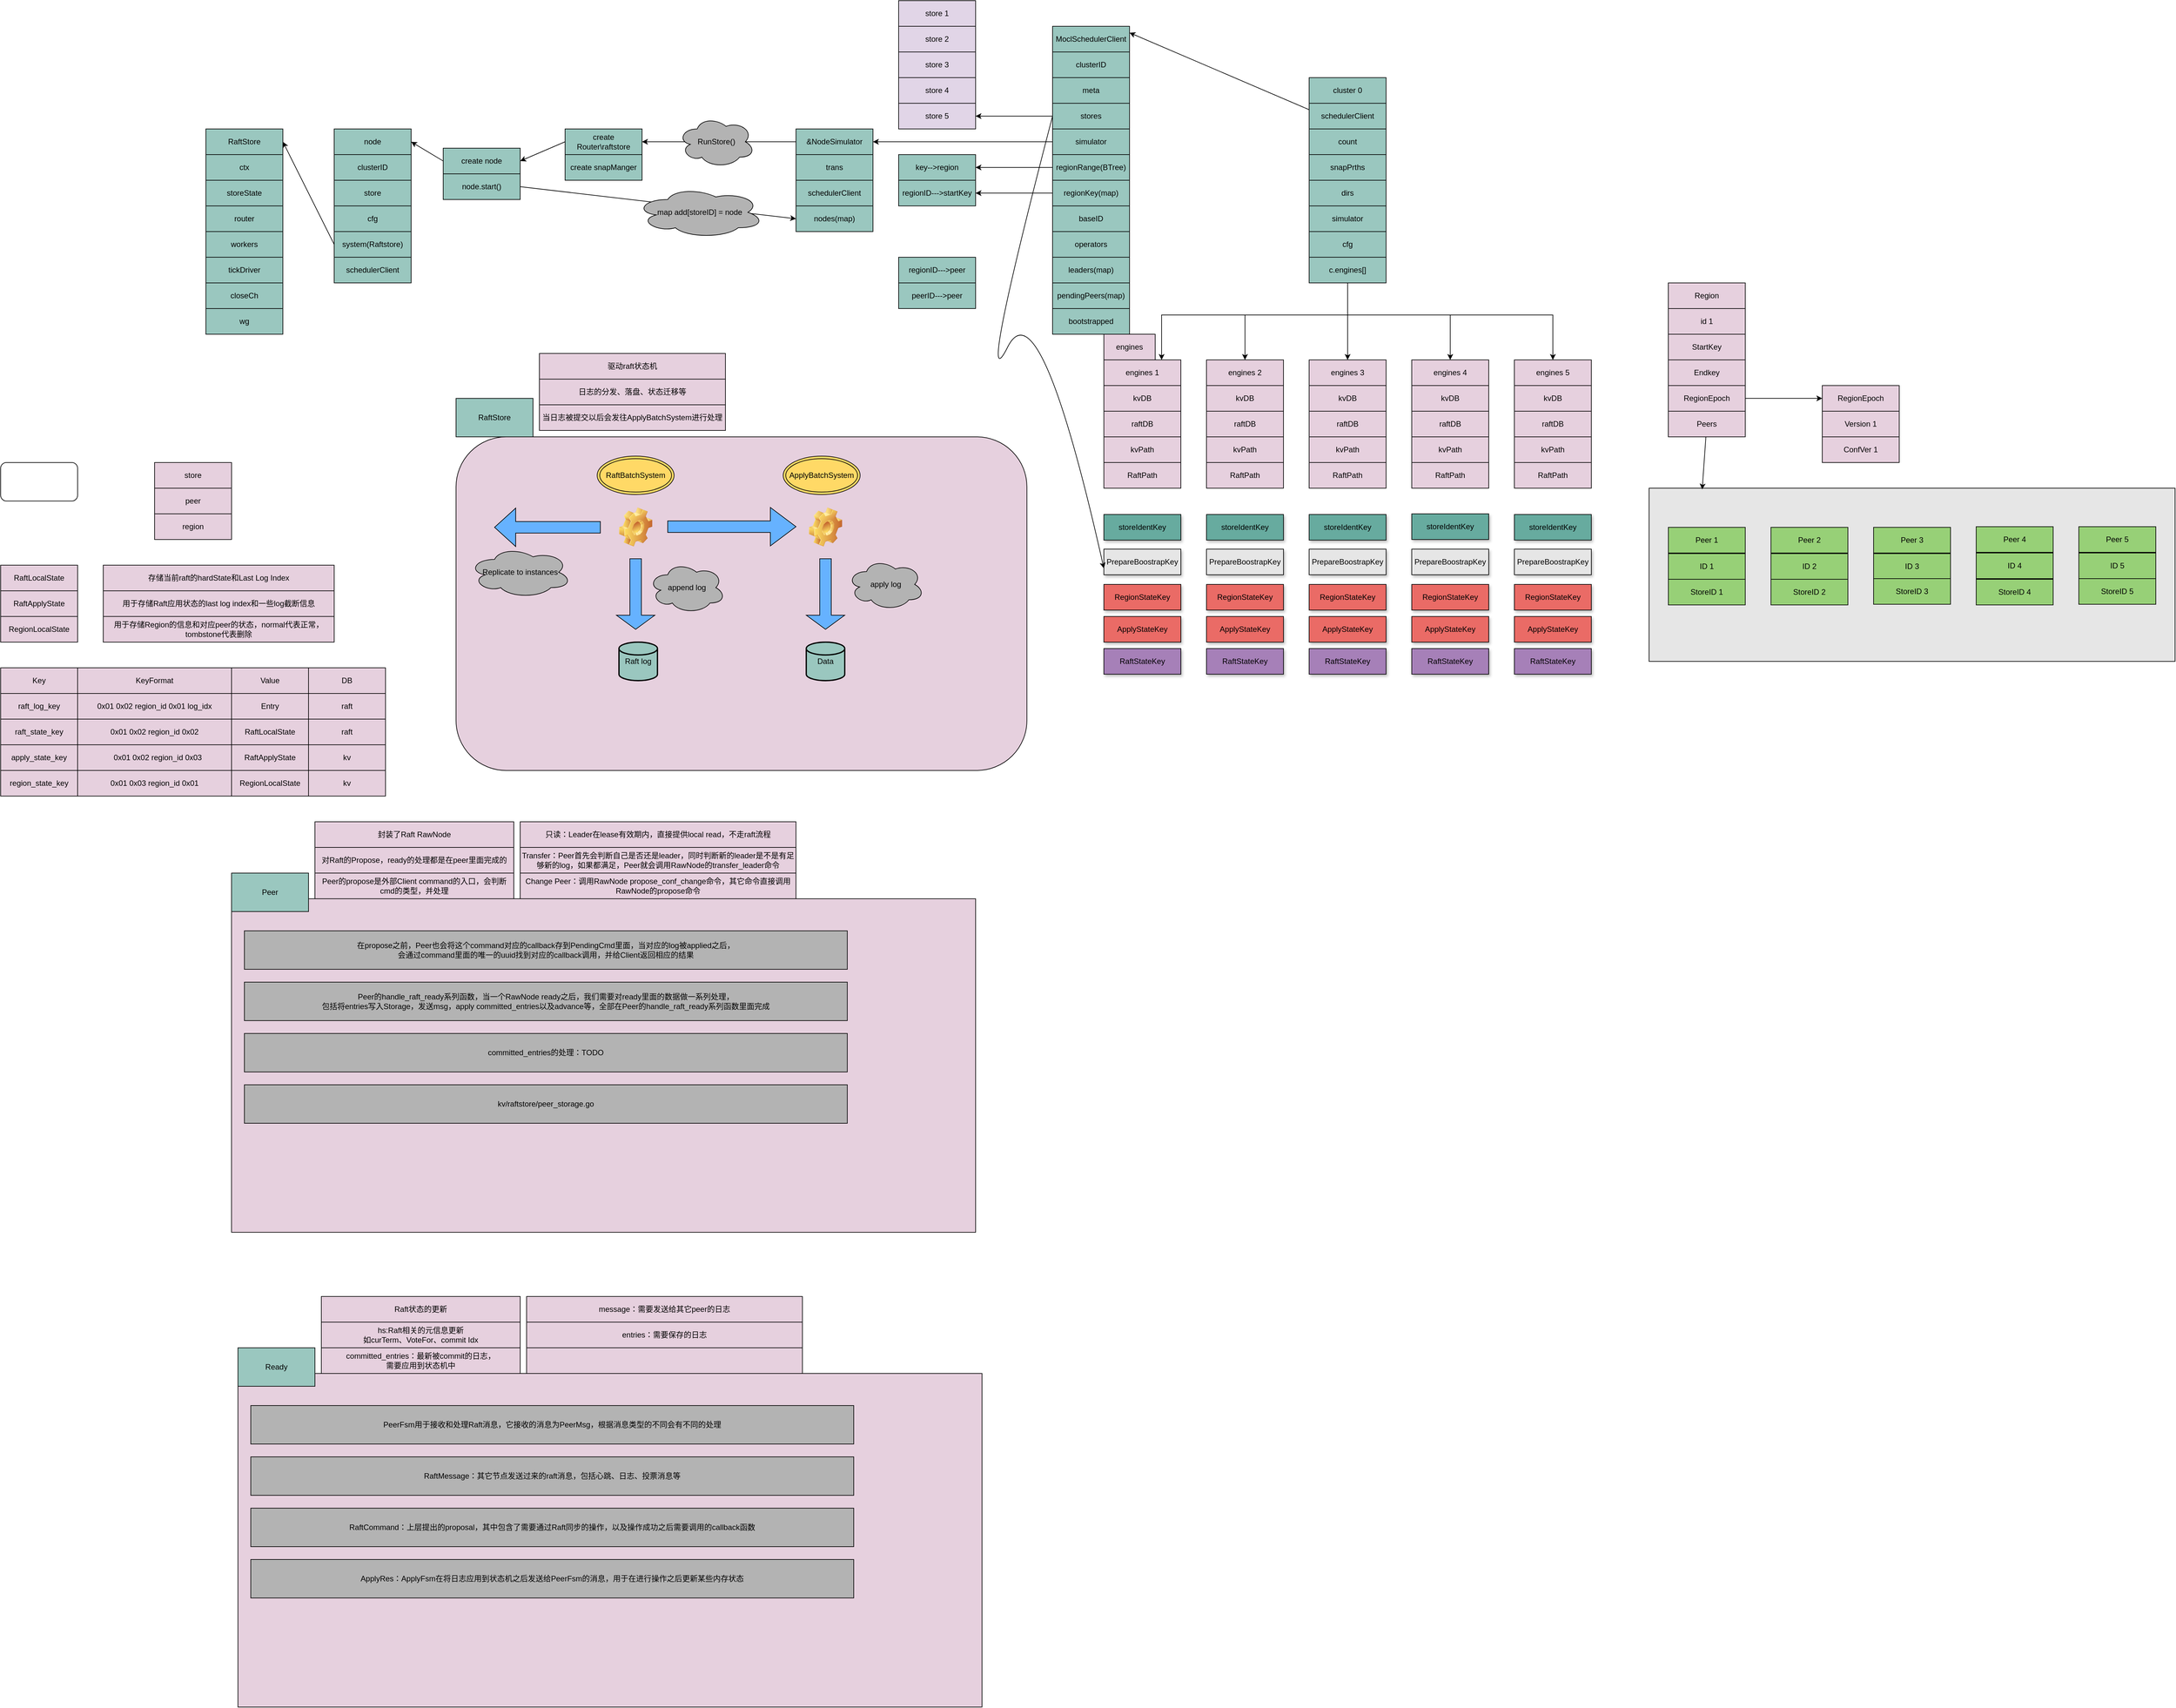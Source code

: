 <mxfile version="16.1.0" type="github">
  <diagram id="60_GQY9DnkP5nn3rlp66" name="Page-1">
    <mxGraphModel dx="1036" dy="1785" grid="1" gridSize="10" guides="1" tooltips="1" connect="1" arrows="1" fold="1" page="1" pageScale="1" pageWidth="1169" pageHeight="827" math="0" shadow="0">
      <root>
        <mxCell id="0" />
        <mxCell id="1" parent="0" />
        <mxCell id="NR7Lp7Rs3m7-HVQUmB6T-75" value="" style="rounded=0;whiteSpace=wrap;html=1;fillColor=#E6E6E6;" vertex="1" parent="1">
          <mxGeometry x="2850" y="200" width="820" height="270" as="geometry" />
        </mxCell>
        <mxCell id="yrj0Tw3yxtRZ-jhyw6Fl-1" value="" style="rounded=1;whiteSpace=wrap;html=1;" parent="1" vertex="1">
          <mxGeometry x="280" y="160" width="120" height="60" as="geometry" />
        </mxCell>
        <mxCell id="yrj0Tw3yxtRZ-jhyw6Fl-31" value="" style="group" parent="1" vertex="1" connectable="0">
          <mxGeometry x="280" y="480" width="600" height="200" as="geometry" />
        </mxCell>
        <mxCell id="yrj0Tw3yxtRZ-jhyw6Fl-11" value="Key" style="rounded=0;whiteSpace=wrap;html=1;fillColor=#E6D0DE;" parent="yrj0Tw3yxtRZ-jhyw6Fl-31" vertex="1">
          <mxGeometry width="120" height="40" as="geometry" />
        </mxCell>
        <mxCell id="yrj0Tw3yxtRZ-jhyw6Fl-12" value="KeyFormat" style="rounded=0;whiteSpace=wrap;html=1;fillColor=#E6D0DE;" parent="yrj0Tw3yxtRZ-jhyw6Fl-31" vertex="1">
          <mxGeometry x="120" width="240" height="40" as="geometry" />
        </mxCell>
        <mxCell id="yrj0Tw3yxtRZ-jhyw6Fl-13" value="Value" style="rounded=0;whiteSpace=wrap;html=1;fillColor=#E6D0DE;" parent="yrj0Tw3yxtRZ-jhyw6Fl-31" vertex="1">
          <mxGeometry x="360" width="120" height="40" as="geometry" />
        </mxCell>
        <mxCell id="yrj0Tw3yxtRZ-jhyw6Fl-14" value="DB" style="rounded=0;whiteSpace=wrap;html=1;fillColor=#E6D0DE;" parent="yrj0Tw3yxtRZ-jhyw6Fl-31" vertex="1">
          <mxGeometry x="480" width="120" height="40" as="geometry" />
        </mxCell>
        <mxCell id="yrj0Tw3yxtRZ-jhyw6Fl-15" value="raft_log_key" style="rounded=0;whiteSpace=wrap;html=1;fillColor=#E6D0DE;" parent="yrj0Tw3yxtRZ-jhyw6Fl-31" vertex="1">
          <mxGeometry y="40" width="120" height="40" as="geometry" />
        </mxCell>
        <mxCell id="yrj0Tw3yxtRZ-jhyw6Fl-16" value="0x01 0x02 region_id 0x01 log_idx" style="rounded=0;whiteSpace=wrap;html=1;fillColor=#E6D0DE;" parent="yrj0Tw3yxtRZ-jhyw6Fl-31" vertex="1">
          <mxGeometry x="120" y="40" width="240" height="40" as="geometry" />
        </mxCell>
        <mxCell id="yrj0Tw3yxtRZ-jhyw6Fl-17" value="Entry" style="rounded=0;whiteSpace=wrap;html=1;fillColor=#E6D0DE;" parent="yrj0Tw3yxtRZ-jhyw6Fl-31" vertex="1">
          <mxGeometry x="360" y="40" width="120" height="40" as="geometry" />
        </mxCell>
        <mxCell id="yrj0Tw3yxtRZ-jhyw6Fl-18" value="raft" style="rounded=0;whiteSpace=wrap;html=1;fillColor=#E6D0DE;" parent="yrj0Tw3yxtRZ-jhyw6Fl-31" vertex="1">
          <mxGeometry x="480" y="40" width="120" height="40" as="geometry" />
        </mxCell>
        <mxCell id="yrj0Tw3yxtRZ-jhyw6Fl-19" value="raft_state_key" style="rounded=0;whiteSpace=wrap;html=1;fillColor=#E6D0DE;" parent="yrj0Tw3yxtRZ-jhyw6Fl-31" vertex="1">
          <mxGeometry y="80" width="120" height="40" as="geometry" />
        </mxCell>
        <mxCell id="yrj0Tw3yxtRZ-jhyw6Fl-20" value="0x01 0x02 region_id 0x02" style="rounded=0;whiteSpace=wrap;html=1;fillColor=#E6D0DE;" parent="yrj0Tw3yxtRZ-jhyw6Fl-31" vertex="1">
          <mxGeometry x="120" y="80" width="240" height="40" as="geometry" />
        </mxCell>
        <mxCell id="yrj0Tw3yxtRZ-jhyw6Fl-21" value="RaftLocalState" style="rounded=0;whiteSpace=wrap;html=1;fillColor=#E6D0DE;" parent="yrj0Tw3yxtRZ-jhyw6Fl-31" vertex="1">
          <mxGeometry x="360" y="80" width="120" height="40" as="geometry" />
        </mxCell>
        <mxCell id="yrj0Tw3yxtRZ-jhyw6Fl-22" value="raft" style="rounded=0;whiteSpace=wrap;html=1;fillColor=#E6D0DE;" parent="yrj0Tw3yxtRZ-jhyw6Fl-31" vertex="1">
          <mxGeometry x="480" y="80" width="120" height="40" as="geometry" />
        </mxCell>
        <mxCell id="yrj0Tw3yxtRZ-jhyw6Fl-23" value="apply_state_key" style="rounded=0;whiteSpace=wrap;html=1;fillColor=#E6D0DE;" parent="yrj0Tw3yxtRZ-jhyw6Fl-31" vertex="1">
          <mxGeometry y="120" width="120" height="40" as="geometry" />
        </mxCell>
        <mxCell id="yrj0Tw3yxtRZ-jhyw6Fl-24" value="0x01 0x02 region_id 0x03" style="rounded=0;whiteSpace=wrap;html=1;fillColor=#E6D0DE;" parent="yrj0Tw3yxtRZ-jhyw6Fl-31" vertex="1">
          <mxGeometry x="120" y="120" width="250" height="40" as="geometry" />
        </mxCell>
        <mxCell id="yrj0Tw3yxtRZ-jhyw6Fl-25" value="RaftApplyState" style="rounded=0;whiteSpace=wrap;html=1;fillColor=#E6D0DE;" parent="yrj0Tw3yxtRZ-jhyw6Fl-31" vertex="1">
          <mxGeometry x="360" y="120" width="120" height="40" as="geometry" />
        </mxCell>
        <mxCell id="yrj0Tw3yxtRZ-jhyw6Fl-26" value="kv" style="rounded=0;whiteSpace=wrap;html=1;fillColor=#E6D0DE;" parent="yrj0Tw3yxtRZ-jhyw6Fl-31" vertex="1">
          <mxGeometry x="480" y="120" width="120" height="40" as="geometry" />
        </mxCell>
        <mxCell id="yrj0Tw3yxtRZ-jhyw6Fl-27" value="region_state_key" style="rounded=0;whiteSpace=wrap;html=1;fillColor=#E6D0DE;" parent="yrj0Tw3yxtRZ-jhyw6Fl-31" vertex="1">
          <mxGeometry y="160" width="120" height="40" as="geometry" />
        </mxCell>
        <mxCell id="yrj0Tw3yxtRZ-jhyw6Fl-28" value="0x01 0x03 region_id 0x01" style="rounded=0;whiteSpace=wrap;html=1;fillColor=#E6D0DE;" parent="yrj0Tw3yxtRZ-jhyw6Fl-31" vertex="1">
          <mxGeometry x="120" y="160" width="240" height="40" as="geometry" />
        </mxCell>
        <mxCell id="yrj0Tw3yxtRZ-jhyw6Fl-29" value="RegionLocalState" style="rounded=0;whiteSpace=wrap;html=1;fillColor=#E6D0DE;" parent="yrj0Tw3yxtRZ-jhyw6Fl-31" vertex="1">
          <mxGeometry x="360" y="160" width="120" height="40" as="geometry" />
        </mxCell>
        <mxCell id="yrj0Tw3yxtRZ-jhyw6Fl-30" value="kv" style="rounded=0;whiteSpace=wrap;html=1;fillColor=#E6D0DE;" parent="yrj0Tw3yxtRZ-jhyw6Fl-31" vertex="1">
          <mxGeometry x="480" y="160" width="120" height="40" as="geometry" />
        </mxCell>
        <mxCell id="yrj0Tw3yxtRZ-jhyw6Fl-32" value="" style="group" parent="1" vertex="1" connectable="0">
          <mxGeometry x="280" y="320" width="520" height="120" as="geometry" />
        </mxCell>
        <mxCell id="yrj0Tw3yxtRZ-jhyw6Fl-5" value="RaftLocalState" style="rounded=0;whiteSpace=wrap;html=1;fillColor=#E6D0DE;" parent="yrj0Tw3yxtRZ-jhyw6Fl-32" vertex="1">
          <mxGeometry width="120" height="40" as="geometry" />
        </mxCell>
        <mxCell id="yrj0Tw3yxtRZ-jhyw6Fl-6" value="RaftApplyState" style="rounded=0;whiteSpace=wrap;html=1;fillColor=#E6D0DE;" parent="yrj0Tw3yxtRZ-jhyw6Fl-32" vertex="1">
          <mxGeometry y="40" width="120" height="40" as="geometry" />
        </mxCell>
        <mxCell id="yrj0Tw3yxtRZ-jhyw6Fl-7" value="RegionLocalState" style="rounded=0;whiteSpace=wrap;html=1;fillColor=#E6D0DE;" parent="yrj0Tw3yxtRZ-jhyw6Fl-32" vertex="1">
          <mxGeometry y="80" width="120" height="40" as="geometry" />
        </mxCell>
        <mxCell id="yrj0Tw3yxtRZ-jhyw6Fl-8" value="存储当前raft的hardState和Last Log Index" style="rounded=0;whiteSpace=wrap;html=1;fillColor=#E6D0DE;" parent="yrj0Tw3yxtRZ-jhyw6Fl-32" vertex="1">
          <mxGeometry x="160" width="360" height="40" as="geometry" />
        </mxCell>
        <mxCell id="yrj0Tw3yxtRZ-jhyw6Fl-9" value="用于存储Raft应用状态的last log index和一些log截断信息" style="rounded=0;whiteSpace=wrap;html=1;fillColor=#E6D0DE;" parent="yrj0Tw3yxtRZ-jhyw6Fl-32" vertex="1">
          <mxGeometry x="160" y="40" width="360" height="40" as="geometry" />
        </mxCell>
        <mxCell id="yrj0Tw3yxtRZ-jhyw6Fl-10" value="用于存储Region的信息和对应peer的状态，normal代表正常，&lt;br&gt;tombstone代表删除" style="rounded=0;whiteSpace=wrap;html=1;fillColor=#E6D0DE;" parent="yrj0Tw3yxtRZ-jhyw6Fl-32" vertex="1">
          <mxGeometry x="160" y="80" width="360" height="40" as="geometry" />
        </mxCell>
        <mxCell id="yrj0Tw3yxtRZ-jhyw6Fl-33" value="" style="group" parent="1" vertex="1" connectable="0">
          <mxGeometry x="520" y="160" width="120" height="120" as="geometry" />
        </mxCell>
        <mxCell id="yrj0Tw3yxtRZ-jhyw6Fl-2" value="store" style="rounded=0;whiteSpace=wrap;html=1;fillColor=#E6D0DE;" parent="yrj0Tw3yxtRZ-jhyw6Fl-33" vertex="1">
          <mxGeometry width="120" height="40" as="geometry" />
        </mxCell>
        <mxCell id="yrj0Tw3yxtRZ-jhyw6Fl-3" value="peer" style="rounded=0;whiteSpace=wrap;html=1;fillColor=#E6D0DE;" parent="yrj0Tw3yxtRZ-jhyw6Fl-33" vertex="1">
          <mxGeometry y="40" width="120" height="40" as="geometry" />
        </mxCell>
        <mxCell id="yrj0Tw3yxtRZ-jhyw6Fl-4" value="region" style="rounded=0;whiteSpace=wrap;html=1;fillColor=#E6D0DE;" parent="yrj0Tw3yxtRZ-jhyw6Fl-33" vertex="1">
          <mxGeometry y="80" width="120" height="40" as="geometry" />
        </mxCell>
        <mxCell id="yrj0Tw3yxtRZ-jhyw6Fl-34" value="" style="rounded=1;whiteSpace=wrap;html=1;fillColor=#E6D0DE;" parent="1" vertex="1">
          <mxGeometry x="990" y="120" width="890" height="520" as="geometry" />
        </mxCell>
        <mxCell id="yrj0Tw3yxtRZ-jhyw6Fl-35" value="RaftStore" style="rounded=0;whiteSpace=wrap;html=1;fillColor=#9AC7BF;" parent="1" vertex="1">
          <mxGeometry x="990" y="60" width="120" height="60" as="geometry" />
        </mxCell>
        <mxCell id="yrj0Tw3yxtRZ-jhyw6Fl-36" value="" style="shape=image;html=1;verticalLabelPosition=bottom;verticalAlign=top;imageAspect=1;aspect=fixed;image=img/clipart/Gear_128x128.png;fillColor=#9AC7BF;" parent="1" vertex="1">
          <mxGeometry x="1244" y="230" width="52" height="61" as="geometry" />
        </mxCell>
        <mxCell id="yrj0Tw3yxtRZ-jhyw6Fl-37" value="RaftBatchSystem" style="ellipse;shape=doubleEllipse;whiteSpace=wrap;html=1;fillColor=#FFD966;" parent="1" vertex="1">
          <mxGeometry x="1210" y="150" width="120" height="60" as="geometry" />
        </mxCell>
        <mxCell id="yrj0Tw3yxtRZ-jhyw6Fl-38" value="" style="shape=image;html=1;verticalLabelPosition=bottom;verticalAlign=top;imageAspect=1;aspect=fixed;image=img/clipart/Gear_128x128.png;fillColor=#9AC7BF;" parent="1" vertex="1">
          <mxGeometry x="1540" y="230" width="52" height="61" as="geometry" />
        </mxCell>
        <mxCell id="yrj0Tw3yxtRZ-jhyw6Fl-39" value="ApplyBatchSystem" style="ellipse;shape=doubleEllipse;whiteSpace=wrap;html=1;fillColor=#FFD966;" parent="1" vertex="1">
          <mxGeometry x="1500" y="150" width="120" height="60" as="geometry" />
        </mxCell>
        <mxCell id="yrj0Tw3yxtRZ-jhyw6Fl-42" value="" style="shape=singleArrow;whiteSpace=wrap;html=1;fillColor=#66B2FF;" parent="1" vertex="1">
          <mxGeometry x="1320" y="230" width="200" height="60" as="geometry" />
        </mxCell>
        <mxCell id="yrj0Tw3yxtRZ-jhyw6Fl-43" value="" style="shape=singleArrow;whiteSpace=wrap;html=1;fillColor=#66B2FF;rotation=90;" parent="1" vertex="1">
          <mxGeometry x="1215" y="335" width="110" height="60" as="geometry" />
        </mxCell>
        <mxCell id="yrj0Tw3yxtRZ-jhyw6Fl-44" value="驱动raft状态机" style="rounded=0;whiteSpace=wrap;html=1;fillColor=#E6D0DE;" parent="1" vertex="1">
          <mxGeometry x="1120" y="-10" width="290" height="40" as="geometry" />
        </mxCell>
        <mxCell id="yrj0Tw3yxtRZ-jhyw6Fl-45" value="日志的分发、落盘、状态迁移等" style="rounded=0;whiteSpace=wrap;html=1;fillColor=#E6D0DE;" parent="1" vertex="1">
          <mxGeometry x="1120" y="30" width="290" height="40" as="geometry" />
        </mxCell>
        <mxCell id="yrj0Tw3yxtRZ-jhyw6Fl-46" value="当日志被提交以后会发往ApplyBatchSystem进行处理" style="rounded=0;whiteSpace=wrap;html=1;fillColor=#E6D0DE;" parent="1" vertex="1">
          <mxGeometry x="1120" y="70" width="290" height="40" as="geometry" />
        </mxCell>
        <mxCell id="yrj0Tw3yxtRZ-jhyw6Fl-47" value="append log" style="ellipse;shape=cloud;whiteSpace=wrap;html=1;fillColor=#B3B3B3;" parent="1" vertex="1">
          <mxGeometry x="1290" y="315" width="120" height="80" as="geometry" />
        </mxCell>
        <mxCell id="yrj0Tw3yxtRZ-jhyw6Fl-48" value="apply log" style="ellipse;shape=cloud;whiteSpace=wrap;html=1;fillColor=#B3B3B3;" parent="1" vertex="1">
          <mxGeometry x="1600" y="310" width="120" height="80" as="geometry" />
        </mxCell>
        <mxCell id="yrj0Tw3yxtRZ-jhyw6Fl-49" value="" style="shape=singleArrow;whiteSpace=wrap;html=1;fillColor=#66B2FF;rotation=90;" parent="1" vertex="1">
          <mxGeometry x="1511" y="335" width="110" height="60" as="geometry" />
        </mxCell>
        <mxCell id="yrj0Tw3yxtRZ-jhyw6Fl-50" value="Raft log" style="strokeWidth=2;html=1;shape=mxgraph.flowchart.database;whiteSpace=wrap;fillColor=#9AC7BF;" parent="1" vertex="1">
          <mxGeometry x="1244" y="440" width="60" height="60" as="geometry" />
        </mxCell>
        <mxCell id="yrj0Tw3yxtRZ-jhyw6Fl-51" value="Data" style="strokeWidth=2;html=1;shape=mxgraph.flowchart.database;whiteSpace=wrap;fillColor=#9AC7BF;" parent="1" vertex="1">
          <mxGeometry x="1536" y="440" width="60" height="60" as="geometry" />
        </mxCell>
        <mxCell id="yrj0Tw3yxtRZ-jhyw6Fl-52" value="" style="shape=singleArrow;whiteSpace=wrap;html=1;fillColor=#66B2FF;rotation=-180;" parent="1" vertex="1">
          <mxGeometry x="1050" y="231" width="165" height="60" as="geometry" />
        </mxCell>
        <mxCell id="yrj0Tw3yxtRZ-jhyw6Fl-53" value="Replicate to instances" style="ellipse;shape=cloud;whiteSpace=wrap;html=1;fillColor=#B3B3B3;" parent="1" vertex="1">
          <mxGeometry x="1010" y="291" width="160" height="80" as="geometry" />
        </mxCell>
        <mxCell id="yrj0Tw3yxtRZ-jhyw6Fl-54" value="" style="rounded=0;whiteSpace=wrap;html=1;fillColor=#E6D0DE;" parent="1" vertex="1">
          <mxGeometry x="640" y="840" width="1160" height="520" as="geometry" />
        </mxCell>
        <mxCell id="yrj0Tw3yxtRZ-jhyw6Fl-55" value="Peer" style="rounded=0;whiteSpace=wrap;html=1;fillColor=#9AC7BF;" parent="1" vertex="1">
          <mxGeometry x="640" y="800" width="120" height="60" as="geometry" />
        </mxCell>
        <mxCell id="yrj0Tw3yxtRZ-jhyw6Fl-57" value="封装了Raft RawNode" style="rounded=0;whiteSpace=wrap;html=1;fillColor=#E6D0DE;" parent="1" vertex="1">
          <mxGeometry x="770" y="720" width="310" height="40" as="geometry" />
        </mxCell>
        <mxCell id="yrj0Tw3yxtRZ-jhyw6Fl-58" value="对Raft的Propose，ready的处理都是在peer里面完成的" style="rounded=0;whiteSpace=wrap;html=1;fillColor=#E6D0DE;" parent="1" vertex="1">
          <mxGeometry x="770" y="760" width="310" height="40" as="geometry" />
        </mxCell>
        <mxCell id="yrj0Tw3yxtRZ-jhyw6Fl-59" value="Peer的propose是外部Client command的入口，会判断cmd的类型，并处理" style="rounded=0;whiteSpace=wrap;html=1;fillColor=#E6D0DE;" parent="1" vertex="1">
          <mxGeometry x="770" y="800" width="310" height="40" as="geometry" />
        </mxCell>
        <mxCell id="yrj0Tw3yxtRZ-jhyw6Fl-60" value="只读：Leader在lease有效期内，直接提供local read，不走raft流程" style="rounded=0;whiteSpace=wrap;html=1;fillColor=#E6D0DE;" parent="1" vertex="1">
          <mxGeometry x="1090" y="720" width="430" height="40" as="geometry" />
        </mxCell>
        <mxCell id="yrj0Tw3yxtRZ-jhyw6Fl-61" value="Transfer：Peer首先会判断自己是否还是leader，同时判断新的leader是不是有足够新的log，如果都满足，Peer就会调用RawNode的transfer_leader命令" style="rounded=0;whiteSpace=wrap;html=1;fillColor=#E6D0DE;" parent="1" vertex="1">
          <mxGeometry x="1090" y="760" width="430" height="40" as="geometry" />
        </mxCell>
        <mxCell id="yrj0Tw3yxtRZ-jhyw6Fl-62" value="Change Peer：调用RawNode propose_conf_change命令，其它命令直接调用RawNode的propose命令" style="rounded=0;whiteSpace=wrap;html=1;fillColor=#E6D0DE;" parent="1" vertex="1">
          <mxGeometry x="1090" y="800" width="430" height="40" as="geometry" />
        </mxCell>
        <mxCell id="yrj0Tw3yxtRZ-jhyw6Fl-64" value="在propose之前，Peer也会将这个command对应的callback存到PendingCmd里面，当对应的log被applied之后，&lt;br&gt;会通过command里面的唯一的uuid找到对应的callback调用，并给Client返回相应的结果" style="rounded=0;whiteSpace=wrap;html=1;fillColor=#B3B3B3;" parent="1" vertex="1">
          <mxGeometry x="660" y="890" width="940" height="60" as="geometry" />
        </mxCell>
        <mxCell id="yrj0Tw3yxtRZ-jhyw6Fl-65" value="Peer的handle_raft_ready系列函数，当一个RawNode ready之后，我们需要对ready里面的数据做一系列处理，&lt;br&gt;包括将entries写入Storage，发送msg，apply committed_entries以及advance等，全部在Peer的handle_raft_ready系列函数里面完成" style="rounded=0;whiteSpace=wrap;html=1;fillColor=#B3B3B3;" parent="1" vertex="1">
          <mxGeometry x="660" y="970" width="940" height="60" as="geometry" />
        </mxCell>
        <mxCell id="yrj0Tw3yxtRZ-jhyw6Fl-66" value="committed_entries的处理：TODO" style="rounded=0;whiteSpace=wrap;html=1;fillColor=#B3B3B3;" parent="1" vertex="1">
          <mxGeometry x="660" y="1050" width="940" height="60" as="geometry" />
        </mxCell>
        <mxCell id="yrj0Tw3yxtRZ-jhyw6Fl-67" value="kv/raftstore/peer_storage.go" style="rounded=0;whiteSpace=wrap;html=1;fillColor=#B3B3B3;" parent="1" vertex="1">
          <mxGeometry x="660" y="1130" width="940" height="60" as="geometry" />
        </mxCell>
        <mxCell id="yrj0Tw3yxtRZ-jhyw6Fl-68" value="" style="rounded=0;whiteSpace=wrap;html=1;fillColor=#E6D0DE;" parent="1" vertex="1">
          <mxGeometry x="650" y="1580" width="1160" height="520" as="geometry" />
        </mxCell>
        <mxCell id="yrj0Tw3yxtRZ-jhyw6Fl-69" value="Ready" style="rounded=0;whiteSpace=wrap;html=1;fillColor=#9AC7BF;" parent="1" vertex="1">
          <mxGeometry x="650" y="1540" width="120" height="60" as="geometry" />
        </mxCell>
        <mxCell id="yrj0Tw3yxtRZ-jhyw6Fl-70" value="Raft状态的更新" style="rounded=0;whiteSpace=wrap;html=1;fillColor=#E6D0DE;" parent="1" vertex="1">
          <mxGeometry x="780" y="1460" width="310" height="40" as="geometry" />
        </mxCell>
        <mxCell id="yrj0Tw3yxtRZ-jhyw6Fl-71" value="hs:Raft相关的元信息更新&lt;br&gt;如curTerm、VoteFor、commit Idx" style="rounded=0;whiteSpace=wrap;html=1;fillColor=#E6D0DE;" parent="1" vertex="1">
          <mxGeometry x="780" y="1500" width="310" height="40" as="geometry" />
        </mxCell>
        <mxCell id="yrj0Tw3yxtRZ-jhyw6Fl-72" value="committed_entries：最新被commit的日志，&lt;br&gt;需要应用到状态机中" style="rounded=0;whiteSpace=wrap;html=1;fillColor=#E6D0DE;" parent="1" vertex="1">
          <mxGeometry x="780" y="1540" width="310" height="40" as="geometry" />
        </mxCell>
        <mxCell id="yrj0Tw3yxtRZ-jhyw6Fl-73" value="message：需要发送给其它peer的日志" style="rounded=0;whiteSpace=wrap;html=1;fillColor=#E6D0DE;" parent="1" vertex="1">
          <mxGeometry x="1100" y="1460" width="430" height="40" as="geometry" />
        </mxCell>
        <mxCell id="yrj0Tw3yxtRZ-jhyw6Fl-74" value="entries：需要保存的日志" style="rounded=0;whiteSpace=wrap;html=1;fillColor=#E6D0DE;" parent="1" vertex="1">
          <mxGeometry x="1100" y="1500" width="430" height="40" as="geometry" />
        </mxCell>
        <mxCell id="yrj0Tw3yxtRZ-jhyw6Fl-75" value="" style="rounded=0;whiteSpace=wrap;html=1;fillColor=#E6D0DE;" parent="1" vertex="1">
          <mxGeometry x="1100" y="1540" width="430" height="40" as="geometry" />
        </mxCell>
        <mxCell id="yrj0Tw3yxtRZ-jhyw6Fl-76" value="PeerFsm用于接收和处理Raft消息，它接收的消息为PeerMsg，根据消息类型的不同会有不同的处理" style="rounded=0;whiteSpace=wrap;html=1;fillColor=#B3B3B3;" parent="1" vertex="1">
          <mxGeometry x="670" y="1630" width="940" height="60" as="geometry" />
        </mxCell>
        <mxCell id="yrj0Tw3yxtRZ-jhyw6Fl-77" value="RaftMessage：其它节点发送过来的raft消息，包括心跳、日志、投票消息等" style="rounded=0;whiteSpace=wrap;html=1;fillColor=#B3B3B3;" parent="1" vertex="1">
          <mxGeometry x="670" y="1710" width="940" height="60" as="geometry" />
        </mxCell>
        <mxCell id="yrj0Tw3yxtRZ-jhyw6Fl-78" value="RaftCommand：上层提出的proposal，其中包含了需要通过Raft同步的操作，以及操作成功之后需要调用的callback函数" style="rounded=0;whiteSpace=wrap;html=1;fillColor=#B3B3B3;" parent="1" vertex="1">
          <mxGeometry x="670" y="1790" width="940" height="60" as="geometry" />
        </mxCell>
        <mxCell id="yrj0Tw3yxtRZ-jhyw6Fl-79" value="ApplyRes：ApplyFsm在将日志应用到状态机之后发送给PeerFsm的消息，用于在进行操作之后更新某些内存状态" style="rounded=0;whiteSpace=wrap;html=1;fillColor=#B3B3B3;" parent="1" vertex="1">
          <mxGeometry x="670" y="1870" width="940" height="60" as="geometry" />
        </mxCell>
        <mxCell id="NR7Lp7Rs3m7-HVQUmB6T-1" value="&lt;span&gt;engines 3&lt;/span&gt;" style="rounded=0;whiteSpace=wrap;html=1;fillColor=#E6D0DE;" vertex="1" parent="1">
          <mxGeometry x="2320" width="120" height="40" as="geometry" />
        </mxCell>
        <mxCell id="NR7Lp7Rs3m7-HVQUmB6T-2" value="dirs" style="rounded=0;whiteSpace=wrap;html=1;fillColor=#9AC7BF;" vertex="1" parent="1">
          <mxGeometry x="2320" y="-280" width="120" height="40" as="geometry" />
        </mxCell>
        <mxCell id="NR7Lp7Rs3m7-HVQUmB6T-3" value="c.engines[]" style="rounded=0;whiteSpace=wrap;html=1;fillColor=#9AC7BF;" vertex="1" parent="1">
          <mxGeometry x="2320" y="-160" width="120" height="40" as="geometry" />
        </mxCell>
        <mxCell id="NR7Lp7Rs3m7-HVQUmB6T-4" value="&lt;span&gt;engines 4&lt;/span&gt;" style="rounded=0;whiteSpace=wrap;html=1;fillColor=#E6D0DE;" vertex="1" parent="1">
          <mxGeometry x="2480" width="120" height="40" as="geometry" />
        </mxCell>
        <mxCell id="NR7Lp7Rs3m7-HVQUmB6T-5" value="&lt;span&gt;engines 5&lt;/span&gt;" style="rounded=0;whiteSpace=wrap;html=1;fillColor=#E6D0DE;" vertex="1" parent="1">
          <mxGeometry x="2640" width="120" height="40" as="geometry" />
        </mxCell>
        <mxCell id="NR7Lp7Rs3m7-HVQUmB6T-6" value="&lt;span&gt;engines 2&lt;/span&gt;" style="rounded=0;whiteSpace=wrap;html=1;fillColor=#E6D0DE;" vertex="1" parent="1">
          <mxGeometry x="2160" width="120" height="40" as="geometry" />
        </mxCell>
        <mxCell id="NR7Lp7Rs3m7-HVQUmB6T-7" value="engines 1" style="rounded=0;whiteSpace=wrap;html=1;fillColor=#E6D0DE;" vertex="1" parent="1">
          <mxGeometry x="2000" width="120" height="40" as="geometry" />
        </mxCell>
        <mxCell id="NR7Lp7Rs3m7-HVQUmB6T-9" value="engines" style="rounded=0;whiteSpace=wrap;html=1;fillColor=#E6D0DE;" vertex="1" parent="1">
          <mxGeometry x="2000" y="-40" width="80" height="40" as="geometry" />
        </mxCell>
        <mxCell id="NR7Lp7Rs3m7-HVQUmB6T-10" value="kvDB" style="rounded=0;whiteSpace=wrap;html=1;fillColor=#E6D0DE;" vertex="1" parent="1">
          <mxGeometry x="2000" y="40" width="120" height="40" as="geometry" />
        </mxCell>
        <mxCell id="NR7Lp7Rs3m7-HVQUmB6T-11" value="raftDB" style="rounded=0;whiteSpace=wrap;html=1;fillColor=#E6D0DE;" vertex="1" parent="1">
          <mxGeometry x="2000" y="80" width="120" height="40" as="geometry" />
        </mxCell>
        <mxCell id="NR7Lp7Rs3m7-HVQUmB6T-12" value="kvPath" style="rounded=0;whiteSpace=wrap;html=1;fillColor=#E6D0DE;" vertex="1" parent="1">
          <mxGeometry x="2000" y="120" width="120" height="40" as="geometry" />
        </mxCell>
        <mxCell id="NR7Lp7Rs3m7-HVQUmB6T-13" value="RaftPath" style="rounded=0;whiteSpace=wrap;html=1;fillColor=#E6D0DE;" vertex="1" parent="1">
          <mxGeometry x="2000" y="160" width="120" height="40" as="geometry" />
        </mxCell>
        <mxCell id="NR7Lp7Rs3m7-HVQUmB6T-14" value="kvDB" style="rounded=0;whiteSpace=wrap;html=1;fillColor=#E6D0DE;" vertex="1" parent="1">
          <mxGeometry x="2160" y="40" width="120" height="40" as="geometry" />
        </mxCell>
        <mxCell id="NR7Lp7Rs3m7-HVQUmB6T-15" value="raftDB" style="rounded=0;whiteSpace=wrap;html=1;fillColor=#E6D0DE;" vertex="1" parent="1">
          <mxGeometry x="2160" y="80" width="120" height="40" as="geometry" />
        </mxCell>
        <mxCell id="NR7Lp7Rs3m7-HVQUmB6T-16" value="kvPath" style="rounded=0;whiteSpace=wrap;html=1;fillColor=#E6D0DE;" vertex="1" parent="1">
          <mxGeometry x="2160" y="120" width="120" height="40" as="geometry" />
        </mxCell>
        <mxCell id="NR7Lp7Rs3m7-HVQUmB6T-17" value="RaftPath" style="rounded=0;whiteSpace=wrap;html=1;fillColor=#E6D0DE;" vertex="1" parent="1">
          <mxGeometry x="2160" y="160" width="120" height="40" as="geometry" />
        </mxCell>
        <mxCell id="NR7Lp7Rs3m7-HVQUmB6T-18" value="kvDB" style="rounded=0;whiteSpace=wrap;html=1;fillColor=#E6D0DE;" vertex="1" parent="1">
          <mxGeometry x="2320" y="40" width="120" height="40" as="geometry" />
        </mxCell>
        <mxCell id="NR7Lp7Rs3m7-HVQUmB6T-19" value="raftDB" style="rounded=0;whiteSpace=wrap;html=1;fillColor=#E6D0DE;" vertex="1" parent="1">
          <mxGeometry x="2320" y="80" width="120" height="40" as="geometry" />
        </mxCell>
        <mxCell id="NR7Lp7Rs3m7-HVQUmB6T-20" value="kvPath" style="rounded=0;whiteSpace=wrap;html=1;fillColor=#E6D0DE;" vertex="1" parent="1">
          <mxGeometry x="2320" y="120" width="120" height="40" as="geometry" />
        </mxCell>
        <mxCell id="NR7Lp7Rs3m7-HVQUmB6T-21" value="RaftPath" style="rounded=0;whiteSpace=wrap;html=1;fillColor=#E6D0DE;" vertex="1" parent="1">
          <mxGeometry x="2320" y="160" width="120" height="40" as="geometry" />
        </mxCell>
        <mxCell id="NR7Lp7Rs3m7-HVQUmB6T-22" value="kvDB" style="rounded=0;whiteSpace=wrap;html=1;fillColor=#E6D0DE;" vertex="1" parent="1">
          <mxGeometry x="2480" y="40" width="120" height="40" as="geometry" />
        </mxCell>
        <mxCell id="NR7Lp7Rs3m7-HVQUmB6T-23" value="raftDB" style="rounded=0;whiteSpace=wrap;html=1;fillColor=#E6D0DE;" vertex="1" parent="1">
          <mxGeometry x="2480" y="80" width="120" height="40" as="geometry" />
        </mxCell>
        <mxCell id="NR7Lp7Rs3m7-HVQUmB6T-24" value="kvPath" style="rounded=0;whiteSpace=wrap;html=1;fillColor=#E6D0DE;" vertex="1" parent="1">
          <mxGeometry x="2480" y="120" width="120" height="40" as="geometry" />
        </mxCell>
        <mxCell id="NR7Lp7Rs3m7-HVQUmB6T-25" value="RaftPath" style="rounded=0;whiteSpace=wrap;html=1;fillColor=#E6D0DE;" vertex="1" parent="1">
          <mxGeometry x="2480" y="160" width="120" height="40" as="geometry" />
        </mxCell>
        <mxCell id="NR7Lp7Rs3m7-HVQUmB6T-26" value="kvDB" style="rounded=0;whiteSpace=wrap;html=1;fillColor=#E6D0DE;" vertex="1" parent="1">
          <mxGeometry x="2640" y="40" width="120" height="40" as="geometry" />
        </mxCell>
        <mxCell id="NR7Lp7Rs3m7-HVQUmB6T-27" value="raftDB" style="rounded=0;whiteSpace=wrap;html=1;fillColor=#E6D0DE;" vertex="1" parent="1">
          <mxGeometry x="2640" y="80" width="120" height="40" as="geometry" />
        </mxCell>
        <mxCell id="NR7Lp7Rs3m7-HVQUmB6T-28" value="kvPath" style="rounded=0;whiteSpace=wrap;html=1;fillColor=#E6D0DE;" vertex="1" parent="1">
          <mxGeometry x="2640" y="120" width="120" height="40" as="geometry" />
        </mxCell>
        <mxCell id="NR7Lp7Rs3m7-HVQUmB6T-29" value="RaftPath" style="rounded=0;whiteSpace=wrap;html=1;fillColor=#E6D0DE;" vertex="1" parent="1">
          <mxGeometry x="2640" y="160" width="120" height="40" as="geometry" />
        </mxCell>
        <mxCell id="NR7Lp7Rs3m7-HVQUmB6T-30" value="" style="edgeStyle=elbowEdgeStyle;elbow=vertical;endArrow=classic;html=1;rounded=0;entryX=0.5;entryY=0;entryDx=0;entryDy=0;exitX=0.5;exitY=1;exitDx=0;exitDy=0;" edge="1" parent="1" source="NR7Lp7Rs3m7-HVQUmB6T-3" target="NR7Lp7Rs3m7-HVQUmB6T-6">
          <mxGeometry width="50" height="50" relative="1" as="geometry">
            <mxPoint x="2170" y="-80" as="sourcePoint" />
            <mxPoint x="2060" y="-20" as="targetPoint" />
            <Array as="points">
              <mxPoint x="2240" y="-70" />
            </Array>
          </mxGeometry>
        </mxCell>
        <mxCell id="NR7Lp7Rs3m7-HVQUmB6T-31" value="" style="edgeStyle=elbowEdgeStyle;elbow=vertical;endArrow=classic;html=1;rounded=0;entryX=0.75;entryY=0;entryDx=0;entryDy=0;exitX=0.5;exitY=1;exitDx=0;exitDy=0;" edge="1" parent="1" source="NR7Lp7Rs3m7-HVQUmB6T-3" target="NR7Lp7Rs3m7-HVQUmB6T-7">
          <mxGeometry width="50" height="50" relative="1" as="geometry">
            <mxPoint x="2390" y="-110" as="sourcePoint" />
            <mxPoint x="2230" y="10" as="targetPoint" />
            <Array as="points">
              <mxPoint x="2240" y="-70" />
            </Array>
          </mxGeometry>
        </mxCell>
        <mxCell id="NR7Lp7Rs3m7-HVQUmB6T-32" value="" style="edgeStyle=elbowEdgeStyle;elbow=vertical;endArrow=classic;html=1;rounded=0;entryX=0.5;entryY=0;entryDx=0;entryDy=0;exitX=0.5;exitY=1;exitDx=0;exitDy=0;" edge="1" parent="1" source="NR7Lp7Rs3m7-HVQUmB6T-3" target="NR7Lp7Rs3m7-HVQUmB6T-1">
          <mxGeometry width="50" height="50" relative="1" as="geometry">
            <mxPoint x="2400" y="-100" as="sourcePoint" />
            <mxPoint x="2240" y="20" as="targetPoint" />
            <Array as="points">
              <mxPoint x="2380" y="-80" />
            </Array>
          </mxGeometry>
        </mxCell>
        <mxCell id="NR7Lp7Rs3m7-HVQUmB6T-33" value="" style="edgeStyle=elbowEdgeStyle;elbow=vertical;endArrow=classic;html=1;rounded=0;entryX=0.5;entryY=0;entryDx=0;entryDy=0;exitX=0.5;exitY=1;exitDx=0;exitDy=0;" edge="1" parent="1" source="NR7Lp7Rs3m7-HVQUmB6T-3" target="NR7Lp7Rs3m7-HVQUmB6T-4">
          <mxGeometry width="50" height="50" relative="1" as="geometry">
            <mxPoint x="2410" y="-90" as="sourcePoint" />
            <mxPoint x="2250" y="30" as="targetPoint" />
            <Array as="points">
              <mxPoint x="2400" y="-70" />
            </Array>
          </mxGeometry>
        </mxCell>
        <mxCell id="NR7Lp7Rs3m7-HVQUmB6T-34" value="" style="edgeStyle=elbowEdgeStyle;elbow=vertical;endArrow=classic;html=1;rounded=0;entryX=0.5;entryY=0;entryDx=0;entryDy=0;exitX=0.5;exitY=1;exitDx=0;exitDy=0;" edge="1" parent="1" source="NR7Lp7Rs3m7-HVQUmB6T-3" target="NR7Lp7Rs3m7-HVQUmB6T-5">
          <mxGeometry width="50" height="50" relative="1" as="geometry">
            <mxPoint x="2420" y="-80" as="sourcePoint" />
            <mxPoint x="2260" y="40" as="targetPoint" />
            <Array as="points">
              <mxPoint x="2540" y="-70" />
            </Array>
          </mxGeometry>
        </mxCell>
        <mxCell id="NR7Lp7Rs3m7-HVQUmB6T-35" value="Region" style="rounded=0;whiteSpace=wrap;html=1;fillColor=#E6D0DE;" vertex="1" parent="1">
          <mxGeometry x="2880" y="-120" width="120" height="40" as="geometry" />
        </mxCell>
        <mxCell id="NR7Lp7Rs3m7-HVQUmB6T-36" value="id 1" style="rounded=0;whiteSpace=wrap;html=1;fillColor=#E6D0DE;" vertex="1" parent="1">
          <mxGeometry x="2880" y="-80" width="120" height="40" as="geometry" />
        </mxCell>
        <mxCell id="NR7Lp7Rs3m7-HVQUmB6T-37" value="StartKey" style="rounded=0;whiteSpace=wrap;html=1;fillColor=#E6D0DE;" vertex="1" parent="1">
          <mxGeometry x="2880" y="-40" width="120" height="40" as="geometry" />
        </mxCell>
        <mxCell id="NR7Lp7Rs3m7-HVQUmB6T-38" value="Endkey" style="rounded=0;whiteSpace=wrap;html=1;fillColor=#E6D0DE;" vertex="1" parent="1">
          <mxGeometry x="2880" width="120" height="40" as="geometry" />
        </mxCell>
        <mxCell id="NR7Lp7Rs3m7-HVQUmB6T-39" value="RegionEpoch" style="rounded=0;whiteSpace=wrap;html=1;fillColor=#E6D0DE;" vertex="1" parent="1">
          <mxGeometry x="2880" y="40" width="120" height="40" as="geometry" />
        </mxCell>
        <mxCell id="NR7Lp7Rs3m7-HVQUmB6T-40" value="Peers" style="rounded=0;whiteSpace=wrap;html=1;fillColor=#E6D0DE;" vertex="1" parent="1">
          <mxGeometry x="2880" y="80" width="120" height="40" as="geometry" />
        </mxCell>
        <mxCell id="NR7Lp7Rs3m7-HVQUmB6T-41" value="" style="endArrow=classic;html=1;rounded=0;exitX=1;exitY=0.5;exitDx=0;exitDy=0;entryX=0;entryY=0.5;entryDx=0;entryDy=0;" edge="1" parent="1" source="NR7Lp7Rs3m7-HVQUmB6T-39" target="NR7Lp7Rs3m7-HVQUmB6T-42">
          <mxGeometry width="50" height="50" relative="1" as="geometry">
            <mxPoint x="2760" y="140" as="sourcePoint" />
            <mxPoint x="3170" y="50" as="targetPoint" />
          </mxGeometry>
        </mxCell>
        <mxCell id="NR7Lp7Rs3m7-HVQUmB6T-42" value="RegionEpoch" style="rounded=0;whiteSpace=wrap;html=1;fillColor=#E6D0DE;" vertex="1" parent="1">
          <mxGeometry x="3120" y="40" width="120" height="40" as="geometry" />
        </mxCell>
        <mxCell id="NR7Lp7Rs3m7-HVQUmB6T-43" value="Version 1" style="rounded=0;whiteSpace=wrap;html=1;fillColor=#E6D0DE;" vertex="1" parent="1">
          <mxGeometry x="3120" y="80" width="120" height="40" as="geometry" />
        </mxCell>
        <mxCell id="NR7Lp7Rs3m7-HVQUmB6T-44" value="ConfVer 1" style="rounded=0;whiteSpace=wrap;html=1;fillColor=#E6D0DE;" vertex="1" parent="1">
          <mxGeometry x="3120" y="120" width="120" height="40" as="geometry" />
        </mxCell>
        <mxCell id="NR7Lp7Rs3m7-HVQUmB6T-45" value="Peer 1" style="rounded=0;whiteSpace=wrap;html=1;fillColor=#97D077;" vertex="1" parent="1">
          <mxGeometry x="2880" y="261" width="120" height="40" as="geometry" />
        </mxCell>
        <mxCell id="NR7Lp7Rs3m7-HVQUmB6T-46" value="Peer 2" style="rounded=0;whiteSpace=wrap;html=1;fillColor=#97D077;" vertex="1" parent="1">
          <mxGeometry x="3040" y="261" width="120" height="40" as="geometry" />
        </mxCell>
        <mxCell id="NR7Lp7Rs3m7-HVQUmB6T-47" value="ID 1" style="rounded=0;whiteSpace=wrap;html=1;fillColor=#97D077;" vertex="1" parent="1">
          <mxGeometry x="2880" y="302" width="120" height="40" as="geometry" />
        </mxCell>
        <mxCell id="NR7Lp7Rs3m7-HVQUmB6T-48" value="Peer 3" style="rounded=0;whiteSpace=wrap;html=1;fillColor=#97D077;" vertex="1" parent="1">
          <mxGeometry x="3200" y="261" width="120" height="40" as="geometry" />
        </mxCell>
        <mxCell id="NR7Lp7Rs3m7-HVQUmB6T-49" value="ID 3" style="rounded=0;whiteSpace=wrap;html=1;fillColor=#97D077;" vertex="1" parent="1">
          <mxGeometry x="3200" y="302" width="120" height="40" as="geometry" />
        </mxCell>
        <mxCell id="NR7Lp7Rs3m7-HVQUmB6T-50" value="Peer 4" style="rounded=0;whiteSpace=wrap;html=1;fillColor=#97D077;" vertex="1" parent="1">
          <mxGeometry x="3360" y="260" width="120" height="40" as="geometry" />
        </mxCell>
        <mxCell id="NR7Lp7Rs3m7-HVQUmB6T-51" value="ID 4" style="rounded=0;whiteSpace=wrap;html=1;fillColor=#97D077;" vertex="1" parent="1">
          <mxGeometry x="3360" y="301" width="120" height="40" as="geometry" />
        </mxCell>
        <mxCell id="NR7Lp7Rs3m7-HVQUmB6T-52" value="Peer 5" style="rounded=0;whiteSpace=wrap;html=1;fillColor=#97D077;" vertex="1" parent="1">
          <mxGeometry x="3520" y="260" width="120" height="40" as="geometry" />
        </mxCell>
        <mxCell id="NR7Lp7Rs3m7-HVQUmB6T-53" value="ID 5" style="rounded=0;whiteSpace=wrap;html=1;fillColor=#97D077;" vertex="1" parent="1">
          <mxGeometry x="3520" y="301" width="120" height="40" as="geometry" />
        </mxCell>
        <mxCell id="NR7Lp7Rs3m7-HVQUmB6T-54" value="ID 2" style="rounded=0;whiteSpace=wrap;html=1;fillColor=#97D077;" vertex="1" parent="1">
          <mxGeometry x="3040" y="302" width="120" height="40" as="geometry" />
        </mxCell>
        <mxCell id="NR7Lp7Rs3m7-HVQUmB6T-55" value="StoreID 1" style="rounded=0;whiteSpace=wrap;html=1;fillColor=#97D077;" vertex="1" parent="1">
          <mxGeometry x="2880" y="342" width="120" height="40" as="geometry" />
        </mxCell>
        <mxCell id="NR7Lp7Rs3m7-HVQUmB6T-56" value="StoreID 2" style="rounded=0;whiteSpace=wrap;html=1;fillColor=#97D077;" vertex="1" parent="1">
          <mxGeometry x="3040" y="342" width="120" height="40" as="geometry" />
        </mxCell>
        <mxCell id="NR7Lp7Rs3m7-HVQUmB6T-57" value="StoreID 3" style="rounded=0;whiteSpace=wrap;html=1;fillColor=#97D077;" vertex="1" parent="1">
          <mxGeometry x="3200" y="341" width="120" height="40" as="geometry" />
        </mxCell>
        <mxCell id="NR7Lp7Rs3m7-HVQUmB6T-58" value="StoreID 4" style="rounded=0;whiteSpace=wrap;html=1;fillColor=#97D077;" vertex="1" parent="1">
          <mxGeometry x="3360" y="342" width="120" height="40" as="geometry" />
        </mxCell>
        <mxCell id="NR7Lp7Rs3m7-HVQUmB6T-59" value="StoreID 5" style="rounded=0;whiteSpace=wrap;html=1;fillColor=#97D077;" vertex="1" parent="1">
          <mxGeometry x="3520" y="341" width="120" height="40" as="geometry" />
        </mxCell>
        <mxCell id="NR7Lp7Rs3m7-HVQUmB6T-76" value="" style="endArrow=classic;html=1;rounded=0;entryX=0.101;entryY=0.007;entryDx=0;entryDy=0;entryPerimeter=0;" edge="1" parent="1" source="NR7Lp7Rs3m7-HVQUmB6T-40" target="NR7Lp7Rs3m7-HVQUmB6T-75">
          <mxGeometry width="50" height="50" relative="1" as="geometry">
            <mxPoint x="3010" y="70" as="sourcePoint" />
            <mxPoint x="3130" y="70" as="targetPoint" />
          </mxGeometry>
        </mxCell>
        <mxCell id="NR7Lp7Rs3m7-HVQUmB6T-77" value="storeIdentKey" style="rounded=0;whiteSpace=wrap;html=1;fillColor=#67AB9F;shadow=1;" vertex="1" parent="1">
          <mxGeometry x="2000" y="241" width="120" height="40" as="geometry" />
        </mxCell>
        <mxCell id="NR7Lp7Rs3m7-HVQUmB6T-78" value="storeIdentKey" style="rounded=0;whiteSpace=wrap;html=1;fillColor=#67AB9F;shadow=1;" vertex="1" parent="1">
          <mxGeometry x="2160" y="241" width="120" height="40" as="geometry" />
        </mxCell>
        <mxCell id="NR7Lp7Rs3m7-HVQUmB6T-79" value="storeIdentKey" style="rounded=0;whiteSpace=wrap;html=1;fillColor=#67AB9F;shadow=1;" vertex="1" parent="1">
          <mxGeometry x="2320" y="241" width="120" height="40" as="geometry" />
        </mxCell>
        <mxCell id="NR7Lp7Rs3m7-HVQUmB6T-80" value="storeIdentKey" style="rounded=0;whiteSpace=wrap;html=1;fillColor=#67AB9F;shadow=1;" vertex="1" parent="1">
          <mxGeometry x="2480" y="240" width="120" height="40" as="geometry" />
        </mxCell>
        <mxCell id="NR7Lp7Rs3m7-HVQUmB6T-81" value="storeIdentKey" style="rounded=0;whiteSpace=wrap;html=1;fillColor=#67AB9F;shadow=1;" vertex="1" parent="1">
          <mxGeometry x="2640" y="241" width="120" height="40" as="geometry" />
        </mxCell>
        <mxCell id="NR7Lp7Rs3m7-HVQUmB6T-82" value="PrepareBoostrapKey" style="rounded=0;whiteSpace=wrap;html=1;fillColor=#E6E6E6;shadow=1;" vertex="1" parent="1">
          <mxGeometry x="2000" y="295" width="120" height="40" as="geometry" />
        </mxCell>
        <mxCell id="NR7Lp7Rs3m7-HVQUmB6T-83" value="RegionStateKey" style="rounded=0;whiteSpace=wrap;html=1;fillColor=#EA6B66;shadow=1;" vertex="1" parent="1">
          <mxGeometry x="2000" y="350" width="120" height="40" as="geometry" />
        </mxCell>
        <mxCell id="NR7Lp7Rs3m7-HVQUmB6T-84" value="ApplyStateKey" style="rounded=0;whiteSpace=wrap;html=1;fillColor=#EA6B66;shadow=1;" vertex="1" parent="1">
          <mxGeometry x="2000" y="400" width="120" height="40" as="geometry" />
        </mxCell>
        <mxCell id="NR7Lp7Rs3m7-HVQUmB6T-85" value="RaftStateKey" style="rounded=0;whiteSpace=wrap;html=1;fillColor=#A680B8;shadow=1;" vertex="1" parent="1">
          <mxGeometry x="2000" y="450" width="120" height="40" as="geometry" />
        </mxCell>
        <mxCell id="NR7Lp7Rs3m7-HVQUmB6T-86" value="PrepareBoostrapKey" style="rounded=0;whiteSpace=wrap;html=1;fillColor=#E6E6E6;shadow=1;" vertex="1" parent="1">
          <mxGeometry x="2160" y="295" width="120" height="40" as="geometry" />
        </mxCell>
        <mxCell id="NR7Lp7Rs3m7-HVQUmB6T-87" value="RegionStateKey" style="rounded=0;whiteSpace=wrap;html=1;fillColor=#EA6B66;shadow=1;" vertex="1" parent="1">
          <mxGeometry x="2160" y="350" width="120" height="40" as="geometry" />
        </mxCell>
        <mxCell id="NR7Lp7Rs3m7-HVQUmB6T-88" value="ApplyStateKey" style="rounded=0;whiteSpace=wrap;html=1;fillColor=#EA6B66;shadow=1;" vertex="1" parent="1">
          <mxGeometry x="2160" y="400" width="120" height="40" as="geometry" />
        </mxCell>
        <mxCell id="NR7Lp7Rs3m7-HVQUmB6T-89" value="RaftStateKey" style="rounded=0;whiteSpace=wrap;html=1;fillColor=#A680B8;shadow=1;" vertex="1" parent="1">
          <mxGeometry x="2160" y="450" width="120" height="40" as="geometry" />
        </mxCell>
        <mxCell id="NR7Lp7Rs3m7-HVQUmB6T-90" value="PrepareBoostrapKey" style="rounded=0;whiteSpace=wrap;html=1;fillColor=#E6E6E6;shadow=1;" vertex="1" parent="1">
          <mxGeometry x="2320" y="295" width="120" height="40" as="geometry" />
        </mxCell>
        <mxCell id="NR7Lp7Rs3m7-HVQUmB6T-91" value="RegionStateKey" style="rounded=0;whiteSpace=wrap;html=1;fillColor=#EA6B66;shadow=1;" vertex="1" parent="1">
          <mxGeometry x="2320" y="350" width="120" height="40" as="geometry" />
        </mxCell>
        <mxCell id="NR7Lp7Rs3m7-HVQUmB6T-92" value="ApplyStateKey" style="rounded=0;whiteSpace=wrap;html=1;fillColor=#EA6B66;shadow=1;" vertex="1" parent="1">
          <mxGeometry x="2320" y="400" width="120" height="40" as="geometry" />
        </mxCell>
        <mxCell id="NR7Lp7Rs3m7-HVQUmB6T-93" value="RaftStateKey" style="rounded=0;whiteSpace=wrap;html=1;fillColor=#A680B8;shadow=1;" vertex="1" parent="1">
          <mxGeometry x="2320" y="450" width="120" height="40" as="geometry" />
        </mxCell>
        <mxCell id="NR7Lp7Rs3m7-HVQUmB6T-94" value="PrepareBoostrapKey" style="rounded=0;whiteSpace=wrap;html=1;fillColor=#E6E6E6;shadow=1;" vertex="1" parent="1">
          <mxGeometry x="2480" y="295" width="120" height="40" as="geometry" />
        </mxCell>
        <mxCell id="NR7Lp7Rs3m7-HVQUmB6T-95" value="RegionStateKey" style="rounded=0;whiteSpace=wrap;html=1;fillColor=#EA6B66;shadow=1;" vertex="1" parent="1">
          <mxGeometry x="2480" y="350" width="120" height="40" as="geometry" />
        </mxCell>
        <mxCell id="NR7Lp7Rs3m7-HVQUmB6T-96" value="ApplyStateKey" style="rounded=0;whiteSpace=wrap;html=1;fillColor=#EA6B66;shadow=1;" vertex="1" parent="1">
          <mxGeometry x="2480" y="400" width="120" height="40" as="geometry" />
        </mxCell>
        <mxCell id="NR7Lp7Rs3m7-HVQUmB6T-97" value="RaftStateKey" style="rounded=0;whiteSpace=wrap;html=1;fillColor=#A680B8;shadow=1;" vertex="1" parent="1">
          <mxGeometry x="2480" y="450" width="120" height="40" as="geometry" />
        </mxCell>
        <mxCell id="NR7Lp7Rs3m7-HVQUmB6T-98" value="PrepareBoostrapKey" style="rounded=0;whiteSpace=wrap;html=1;fillColor=#E6E6E6;shadow=1;" vertex="1" parent="1">
          <mxGeometry x="2640" y="295" width="120" height="40" as="geometry" />
        </mxCell>
        <mxCell id="NR7Lp7Rs3m7-HVQUmB6T-99" value="RegionStateKey" style="rounded=0;whiteSpace=wrap;html=1;fillColor=#EA6B66;shadow=1;" vertex="1" parent="1">
          <mxGeometry x="2640" y="350" width="120" height="40" as="geometry" />
        </mxCell>
        <mxCell id="NR7Lp7Rs3m7-HVQUmB6T-100" value="ApplyStateKey" style="rounded=0;whiteSpace=wrap;html=1;fillColor=#EA6B66;shadow=1;" vertex="1" parent="1">
          <mxGeometry x="2640" y="400" width="120" height="40" as="geometry" />
        </mxCell>
        <mxCell id="NR7Lp7Rs3m7-HVQUmB6T-101" value="RaftStateKey" style="rounded=0;whiteSpace=wrap;html=1;fillColor=#A680B8;shadow=1;" vertex="1" parent="1">
          <mxGeometry x="2640" y="450" width="120" height="40" as="geometry" />
        </mxCell>
        <mxCell id="NR7Lp7Rs3m7-HVQUmB6T-102" value="snapPrths" style="rounded=0;whiteSpace=wrap;html=1;fillColor=#9AC7BF;" vertex="1" parent="1">
          <mxGeometry x="2320" y="-320" width="120" height="40" as="geometry" />
        </mxCell>
        <mxCell id="NR7Lp7Rs3m7-HVQUmB6T-103" value="schedulerClient" style="rounded=0;whiteSpace=wrap;html=1;fillColor=#9AC7BF;" vertex="1" parent="1">
          <mxGeometry x="2320" y="-400" width="120" height="40" as="geometry" />
        </mxCell>
        <mxCell id="NR7Lp7Rs3m7-HVQUmB6T-104" value="count" style="rounded=0;whiteSpace=wrap;html=1;fillColor=#9AC7BF;" vertex="1" parent="1">
          <mxGeometry x="2320" y="-360" width="120" height="40" as="geometry" />
        </mxCell>
        <mxCell id="NR7Lp7Rs3m7-HVQUmB6T-105" value="simulator" style="rounded=0;whiteSpace=wrap;html=1;fillColor=#9AC7BF;" vertex="1" parent="1">
          <mxGeometry x="2320" y="-240" width="120" height="40" as="geometry" />
        </mxCell>
        <mxCell id="NR7Lp7Rs3m7-HVQUmB6T-106" value="cfg" style="rounded=0;whiteSpace=wrap;html=1;fillColor=#9AC7BF;" vertex="1" parent="1">
          <mxGeometry x="2320" y="-200" width="120" height="40" as="geometry" />
        </mxCell>
        <mxCell id="NR7Lp7Rs3m7-HVQUmB6T-107" value="cluster 0" style="rounded=0;whiteSpace=wrap;html=1;fillColor=#9AC7BF;" vertex="1" parent="1">
          <mxGeometry x="2320" y="-440" width="120" height="40" as="geometry" />
        </mxCell>
        <mxCell id="NR7Lp7Rs3m7-HVQUmB6T-108" value="" style="endArrow=classic;html=1;rounded=0;entryX=1;entryY=0.25;entryDx=0;entryDy=0;" edge="1" parent="1" target="NR7Lp7Rs3m7-HVQUmB6T-113">
          <mxGeometry width="50" height="50" relative="1" as="geometry">
            <mxPoint x="2320" y="-390" as="sourcePoint" />
            <mxPoint x="2060" y="-390" as="targetPoint" />
          </mxGeometry>
        </mxCell>
        <mxCell id="NR7Lp7Rs3m7-HVQUmB6T-109" value="baseID" style="rounded=0;whiteSpace=wrap;html=1;fillColor=#9AC7BF;" vertex="1" parent="1">
          <mxGeometry x="1920" y="-240" width="120" height="40" as="geometry" />
        </mxCell>
        <mxCell id="NR7Lp7Rs3m7-HVQUmB6T-110" value="regionKey(map)" style="rounded=0;whiteSpace=wrap;html=1;fillColor=#9AC7BF;" vertex="1" parent="1">
          <mxGeometry x="1920" y="-280" width="120" height="40" as="geometry" />
        </mxCell>
        <mxCell id="NR7Lp7Rs3m7-HVQUmB6T-111" value="clusterID" style="rounded=0;whiteSpace=wrap;html=1;fillColor=#9AC7BF;" vertex="1" parent="1">
          <mxGeometry x="1920" y="-480" width="120" height="40" as="geometry" />
        </mxCell>
        <mxCell id="NR7Lp7Rs3m7-HVQUmB6T-112" value="regionRange(BTree)" style="rounded=0;whiteSpace=wrap;html=1;fillColor=#9AC7BF;" vertex="1" parent="1">
          <mxGeometry x="1920" y="-320" width="120" height="40" as="geometry" />
        </mxCell>
        <mxCell id="NR7Lp7Rs3m7-HVQUmB6T-113" value="MoclSchedulerClient" style="rounded=0;whiteSpace=wrap;html=1;fillColor=#9AC7BF;" vertex="1" parent="1">
          <mxGeometry x="1920" y="-520" width="120" height="40" as="geometry" />
        </mxCell>
        <mxCell id="NR7Lp7Rs3m7-HVQUmB6T-114" value="key--&amp;gt;region" style="rounded=0;whiteSpace=wrap;html=1;fillColor=#9AC7BF;" vertex="1" parent="1">
          <mxGeometry x="1680" y="-320" width="120" height="40" as="geometry" />
        </mxCell>
        <mxCell id="NR7Lp7Rs3m7-HVQUmB6T-115" value="regionID---&amp;gt;startKey" style="rounded=0;whiteSpace=wrap;html=1;fillColor=#9AC7BF;" vertex="1" parent="1">
          <mxGeometry x="1680" y="-280" width="120" height="40" as="geometry" />
        </mxCell>
        <mxCell id="NR7Lp7Rs3m7-HVQUmB6T-116" value="" style="endArrow=classic;html=1;rounded=0;exitX=0;exitY=0.5;exitDx=0;exitDy=0;" edge="1" parent="1" source="NR7Lp7Rs3m7-HVQUmB6T-112" target="NR7Lp7Rs3m7-HVQUmB6T-114">
          <mxGeometry width="50" height="50" relative="1" as="geometry">
            <mxPoint x="2330" y="-380" as="sourcePoint" />
            <mxPoint x="2050" y="-380" as="targetPoint" />
          </mxGeometry>
        </mxCell>
        <mxCell id="NR7Lp7Rs3m7-HVQUmB6T-117" value="" style="endArrow=classic;html=1;rounded=0;exitX=0;exitY=0.5;exitDx=0;exitDy=0;entryX=1;entryY=0.5;entryDx=0;entryDy=0;" edge="1" parent="1" source="NR7Lp7Rs3m7-HVQUmB6T-110" target="NR7Lp7Rs3m7-HVQUmB6T-115">
          <mxGeometry width="50" height="50" relative="1" as="geometry">
            <mxPoint x="1930" y="-290" as="sourcePoint" />
            <mxPoint x="1810" y="-290" as="targetPoint" />
          </mxGeometry>
        </mxCell>
        <mxCell id="NR7Lp7Rs3m7-HVQUmB6T-118" value="operators" style="rounded=0;whiteSpace=wrap;html=1;fillColor=#9AC7BF;" vertex="1" parent="1">
          <mxGeometry x="1920" y="-200" width="120" height="40" as="geometry" />
        </mxCell>
        <mxCell id="NR7Lp7Rs3m7-HVQUmB6T-119" value="leaders(map)" style="rounded=0;whiteSpace=wrap;html=1;fillColor=#9AC7BF;" vertex="1" parent="1">
          <mxGeometry x="1920" y="-160" width="120" height="40" as="geometry" />
        </mxCell>
        <mxCell id="NR7Lp7Rs3m7-HVQUmB6T-120" value="pendingPeers(map)" style="rounded=0;whiteSpace=wrap;html=1;fillColor=#9AC7BF;" vertex="1" parent="1">
          <mxGeometry x="1920" y="-120" width="120" height="40" as="geometry" />
        </mxCell>
        <mxCell id="NR7Lp7Rs3m7-HVQUmB6T-121" value="bootstrapped" style="rounded=0;whiteSpace=wrap;html=1;fillColor=#9AC7BF;" vertex="1" parent="1">
          <mxGeometry x="1920" y="-80" width="120" height="40" as="geometry" />
        </mxCell>
        <mxCell id="NR7Lp7Rs3m7-HVQUmB6T-122" value="regionID---&amp;gt;peer" style="rounded=0;whiteSpace=wrap;html=1;fillColor=#9AC7BF;" vertex="1" parent="1">
          <mxGeometry x="1680" y="-160" width="120" height="40" as="geometry" />
        </mxCell>
        <mxCell id="NR7Lp7Rs3m7-HVQUmB6T-123" value="peerID---&amp;gt;peer" style="rounded=0;whiteSpace=wrap;html=1;fillColor=#9AC7BF;" vertex="1" parent="1">
          <mxGeometry x="1680" y="-120" width="120" height="40" as="geometry" />
        </mxCell>
        <mxCell id="NR7Lp7Rs3m7-HVQUmB6T-124" value="stores" style="rounded=0;whiteSpace=wrap;html=1;fillColor=#9AC7BF;" vertex="1" parent="1">
          <mxGeometry x="1920" y="-400" width="120" height="40" as="geometry" />
        </mxCell>
        <mxCell id="NR7Lp7Rs3m7-HVQUmB6T-125" value="meta" style="rounded=0;whiteSpace=wrap;html=1;fillColor=#9AC7BF;" vertex="1" parent="1">
          <mxGeometry x="1920" y="-440" width="120" height="40" as="geometry" />
        </mxCell>
        <mxCell id="NR7Lp7Rs3m7-HVQUmB6T-126" value="store 2" style="rounded=0;whiteSpace=wrap;html=1;fillColor=#E1D5E7;" vertex="1" parent="1">
          <mxGeometry x="1680" y="-520" width="120" height="40" as="geometry" />
        </mxCell>
        <mxCell id="NR7Lp7Rs3m7-HVQUmB6T-127" value="store 3" style="rounded=0;whiteSpace=wrap;html=1;fillColor=#E1D5E7;" vertex="1" parent="1">
          <mxGeometry x="1680" y="-480" width="120" height="40" as="geometry" />
        </mxCell>
        <mxCell id="NR7Lp7Rs3m7-HVQUmB6T-128" value="store 4" style="rounded=0;whiteSpace=wrap;html=1;fillColor=#E1D5E7;" vertex="1" parent="1">
          <mxGeometry x="1680" y="-440" width="120" height="40" as="geometry" />
        </mxCell>
        <mxCell id="NR7Lp7Rs3m7-HVQUmB6T-129" value="store 5" style="rounded=0;whiteSpace=wrap;html=1;fillColor=#E1D5E7;" vertex="1" parent="1">
          <mxGeometry x="1680" y="-400" width="120" height="40" as="geometry" />
        </mxCell>
        <mxCell id="NR7Lp7Rs3m7-HVQUmB6T-130" value="store 1" style="rounded=0;whiteSpace=wrap;html=1;fillColor=#E1D5E7;" vertex="1" parent="1">
          <mxGeometry x="1680" y="-560" width="120" height="40" as="geometry" />
        </mxCell>
        <mxCell id="NR7Lp7Rs3m7-HVQUmB6T-131" value="" style="endArrow=classic;html=1;rounded=0;exitX=0;exitY=0.5;exitDx=0;exitDy=0;entryX=1;entryY=0.5;entryDx=0;entryDy=0;" edge="1" parent="1" source="NR7Lp7Rs3m7-HVQUmB6T-124" target="NR7Lp7Rs3m7-HVQUmB6T-129">
          <mxGeometry width="50" height="50" relative="1" as="geometry">
            <mxPoint x="1930" y="-290" as="sourcePoint" />
            <mxPoint x="1810" y="-290" as="targetPoint" />
          </mxGeometry>
        </mxCell>
        <mxCell id="NR7Lp7Rs3m7-HVQUmB6T-133" value="" style="curved=1;endArrow=classic;html=1;rounded=0;labelBackgroundColor=default;fontFamily=Helvetica;fontSize=11;fontColor=default;strokeColor=default;shape=connector;entryX=0;entryY=0.75;entryDx=0;entryDy=0;exitX=0;exitY=0.5;exitDx=0;exitDy=0;" edge="1" parent="1" source="NR7Lp7Rs3m7-HVQUmB6T-124" target="NR7Lp7Rs3m7-HVQUmB6T-82">
          <mxGeometry width="50" height="50" relative="1" as="geometry">
            <mxPoint x="1750" y="80" as="sourcePoint" />
            <mxPoint x="1800" y="30" as="targetPoint" />
            <Array as="points">
              <mxPoint x="1800" y="80" />
              <mxPoint x="1900" y="-120" />
            </Array>
          </mxGeometry>
        </mxCell>
        <mxCell id="NR7Lp7Rs3m7-HVQUmB6T-134" value="simulator" style="rounded=0;whiteSpace=wrap;html=1;fillColor=#9AC7BF;" vertex="1" parent="1">
          <mxGeometry x="1920" y="-360" width="120" height="40" as="geometry" />
        </mxCell>
        <mxCell id="NR7Lp7Rs3m7-HVQUmB6T-135" value="" style="endArrow=classic;html=1;rounded=0;exitX=0;exitY=0.5;exitDx=0;exitDy=0;entryX=1;entryY=0.5;entryDx=0;entryDy=0;" edge="1" parent="1" source="NR7Lp7Rs3m7-HVQUmB6T-134" target="NR7Lp7Rs3m7-HVQUmB6T-136">
          <mxGeometry width="50" height="50" relative="1" as="geometry">
            <mxPoint x="1930" y="-370" as="sourcePoint" />
            <mxPoint x="1480" y="-340" as="targetPoint" />
          </mxGeometry>
        </mxCell>
        <mxCell id="NR7Lp7Rs3m7-HVQUmB6T-136" value="&amp;amp;NodeSimulator" style="rounded=0;whiteSpace=wrap;html=1;fillColor=#9AC7BF;" vertex="1" parent="1">
          <mxGeometry x="1520" y="-360" width="120" height="40" as="geometry" />
        </mxCell>
        <mxCell id="NR7Lp7Rs3m7-HVQUmB6T-137" value="trans" style="rounded=0;whiteSpace=wrap;html=1;fillColor=#9AC7BF;" vertex="1" parent="1">
          <mxGeometry x="1520" y="-320" width="120" height="40" as="geometry" />
        </mxCell>
        <mxCell id="NR7Lp7Rs3m7-HVQUmB6T-138" value="schedulerClient" style="rounded=0;whiteSpace=wrap;html=1;fillColor=#9AC7BF;" vertex="1" parent="1">
          <mxGeometry x="1520" y="-280" width="120" height="40" as="geometry" />
        </mxCell>
        <mxCell id="NR7Lp7Rs3m7-HVQUmB6T-139" value="nodes(map)" style="rounded=0;whiteSpace=wrap;html=1;fillColor=#9AC7BF;" vertex="1" parent="1">
          <mxGeometry x="1520" y="-240" width="120" height="40" as="geometry" />
        </mxCell>
        <mxCell id="NR7Lp7Rs3m7-HVQUmB6T-141" value="create Router\raftstore" style="rounded=0;whiteSpace=wrap;html=1;fillColor=#9AC7BF;" vertex="1" parent="1">
          <mxGeometry x="1160" y="-360" width="120" height="40" as="geometry" />
        </mxCell>
        <mxCell id="NR7Lp7Rs3m7-HVQUmB6T-142" value="create snapManger" style="rounded=0;whiteSpace=wrap;html=1;fillColor=#9AC7BF;" vertex="1" parent="1">
          <mxGeometry x="1160" y="-320" width="120" height="40" as="geometry" />
        </mxCell>
        <mxCell id="NR7Lp7Rs3m7-HVQUmB6T-143" value="create node" style="rounded=0;whiteSpace=wrap;html=1;fillColor=#9AC7BF;" vertex="1" parent="1">
          <mxGeometry x="970" y="-330" width="120" height="40" as="geometry" />
        </mxCell>
        <mxCell id="NR7Lp7Rs3m7-HVQUmB6T-144" value="node.start()" style="rounded=0;whiteSpace=wrap;html=1;fillColor=#9AC7BF;" vertex="1" parent="1">
          <mxGeometry x="970" y="-290" width="120" height="40" as="geometry" />
        </mxCell>
        <mxCell id="NR7Lp7Rs3m7-HVQUmB6T-145" value="" style="endArrow=classic;html=1;rounded=0;exitX=0;exitY=0.5;exitDx=0;exitDy=0;entryX=1;entryY=0.5;entryDx=0;entryDy=0;" edge="1" parent="1" source="NR7Lp7Rs3m7-HVQUmB6T-136" target="NR7Lp7Rs3m7-HVQUmB6T-141">
          <mxGeometry width="50" height="50" relative="1" as="geometry">
            <mxPoint x="1470" y="-250" as="sourcePoint" />
            <mxPoint x="1350" y="-250" as="targetPoint" />
          </mxGeometry>
        </mxCell>
        <mxCell id="NR7Lp7Rs3m7-HVQUmB6T-140" value="RunStore()" style="ellipse;shape=cloud;whiteSpace=wrap;html=1;fillColor=#B3B3B3;" vertex="1" parent="1">
          <mxGeometry x="1336" y="-380" width="120" height="80" as="geometry" />
        </mxCell>
        <mxCell id="NR7Lp7Rs3m7-HVQUmB6T-146" value="" style="endArrow=classic;html=1;rounded=0;exitX=0;exitY=0.5;exitDx=0;exitDy=0;entryX=1;entryY=0.5;entryDx=0;entryDy=0;" edge="1" parent="1" source="NR7Lp7Rs3m7-HVQUmB6T-141" target="NR7Lp7Rs3m7-HVQUmB6T-143">
          <mxGeometry width="50" height="50" relative="1" as="geometry">
            <mxPoint x="1530" y="-330" as="sourcePoint" />
            <mxPoint x="1290" y="-330" as="targetPoint" />
          </mxGeometry>
        </mxCell>
        <mxCell id="NR7Lp7Rs3m7-HVQUmB6T-148" value="" style="endArrow=classic;html=1;rounded=0;entryX=0;entryY=0.5;entryDx=0;entryDy=0;exitX=1;exitY=0.5;exitDx=0;exitDy=0;" edge="1" parent="1" source="NR7Lp7Rs3m7-HVQUmB6T-144" target="NR7Lp7Rs3m7-HVQUmB6T-139">
          <mxGeometry width="50" height="50" relative="1" as="geometry">
            <mxPoint x="1130" y="-240" as="sourcePoint" />
            <mxPoint x="1290" y="-330" as="targetPoint" />
          </mxGeometry>
        </mxCell>
        <mxCell id="NR7Lp7Rs3m7-HVQUmB6T-149" value="map add[storeID] = node" style="ellipse;shape=cloud;whiteSpace=wrap;html=1;fillColor=#B3B3B3;" vertex="1" parent="1">
          <mxGeometry x="1270" y="-270" width="200" height="80" as="geometry" />
        </mxCell>
        <mxCell id="NR7Lp7Rs3m7-HVQUmB6T-150" value="" style="endArrow=classic;html=1;rounded=0;exitX=0;exitY=0.5;exitDx=0;exitDy=0;entryX=1;entryY=0.5;entryDx=0;entryDy=0;" edge="1" parent="1" source="NR7Lp7Rs3m7-HVQUmB6T-143" target="NR7Lp7Rs3m7-HVQUmB6T-151">
          <mxGeometry width="50" height="50" relative="1" as="geometry">
            <mxPoint x="930" y="-315" as="sourcePoint" />
            <mxPoint x="840" y="-400" as="targetPoint" />
          </mxGeometry>
        </mxCell>
        <mxCell id="NR7Lp7Rs3m7-HVQUmB6T-151" value="node" style="rounded=0;whiteSpace=wrap;html=1;fillColor=#9AC7BF;" vertex="1" parent="1">
          <mxGeometry x="800" y="-360" width="120" height="40" as="geometry" />
        </mxCell>
        <mxCell id="NR7Lp7Rs3m7-HVQUmB6T-152" value="clusterID" style="rounded=0;whiteSpace=wrap;html=1;fillColor=#9AC7BF;" vertex="1" parent="1">
          <mxGeometry x="800" y="-320" width="120" height="40" as="geometry" />
        </mxCell>
        <mxCell id="NR7Lp7Rs3m7-HVQUmB6T-153" value="store" style="rounded=0;whiteSpace=wrap;html=1;fillColor=#9AC7BF;" vertex="1" parent="1">
          <mxGeometry x="800" y="-280" width="120" height="40" as="geometry" />
        </mxCell>
        <mxCell id="NR7Lp7Rs3m7-HVQUmB6T-154" value="cfg" style="rounded=0;whiteSpace=wrap;html=1;fillColor=#9AC7BF;" vertex="1" parent="1">
          <mxGeometry x="800" y="-240" width="120" height="40" as="geometry" />
        </mxCell>
        <mxCell id="NR7Lp7Rs3m7-HVQUmB6T-155" value="system(Raftstore)" style="rounded=0;whiteSpace=wrap;html=1;fillColor=#9AC7BF;" vertex="1" parent="1">
          <mxGeometry x="800" y="-200" width="120" height="40" as="geometry" />
        </mxCell>
        <mxCell id="NR7Lp7Rs3m7-HVQUmB6T-156" value="schedulerClient" style="rounded=0;whiteSpace=wrap;html=1;fillColor=#9AC7BF;" vertex="1" parent="1">
          <mxGeometry x="800" y="-160" width="120" height="40" as="geometry" />
        </mxCell>
        <mxCell id="NR7Lp7Rs3m7-HVQUmB6T-157" value="" style="endArrow=classic;html=1;rounded=0;exitX=0;exitY=0.5;exitDx=0;exitDy=0;entryX=1;entryY=0.5;entryDx=0;entryDy=0;" edge="1" parent="1" source="NR7Lp7Rs3m7-HVQUmB6T-155" target="NR7Lp7Rs3m7-HVQUmB6T-158">
          <mxGeometry width="50" height="50" relative="1" as="geometry">
            <mxPoint x="980" y="-300" as="sourcePoint" />
            <mxPoint x="720" y="-280" as="targetPoint" />
          </mxGeometry>
        </mxCell>
        <mxCell id="NR7Lp7Rs3m7-HVQUmB6T-158" value="RaftStore" style="rounded=0;whiteSpace=wrap;html=1;fillColor=#9AC7BF;" vertex="1" parent="1">
          <mxGeometry x="600" y="-360" width="120" height="40" as="geometry" />
        </mxCell>
        <mxCell id="NR7Lp7Rs3m7-HVQUmB6T-159" value="ctx" style="rounded=0;whiteSpace=wrap;html=1;fillColor=#9AC7BF;" vertex="1" parent="1">
          <mxGeometry x="600" y="-320" width="120" height="40" as="geometry" />
        </mxCell>
        <mxCell id="NR7Lp7Rs3m7-HVQUmB6T-160" value="storeState" style="rounded=0;whiteSpace=wrap;html=1;fillColor=#9AC7BF;" vertex="1" parent="1">
          <mxGeometry x="600" y="-280" width="120" height="40" as="geometry" />
        </mxCell>
        <mxCell id="NR7Lp7Rs3m7-HVQUmB6T-161" value="router" style="rounded=0;whiteSpace=wrap;html=1;fillColor=#9AC7BF;" vertex="1" parent="1">
          <mxGeometry x="600" y="-240" width="120" height="40" as="geometry" />
        </mxCell>
        <mxCell id="NR7Lp7Rs3m7-HVQUmB6T-162" value="workers" style="rounded=0;whiteSpace=wrap;html=1;fillColor=#9AC7BF;" vertex="1" parent="1">
          <mxGeometry x="600" y="-200" width="120" height="40" as="geometry" />
        </mxCell>
        <mxCell id="NR7Lp7Rs3m7-HVQUmB6T-163" value="tickDriver" style="rounded=0;whiteSpace=wrap;html=1;fillColor=#9AC7BF;" vertex="1" parent="1">
          <mxGeometry x="600" y="-160" width="120" height="40" as="geometry" />
        </mxCell>
        <mxCell id="NR7Lp7Rs3m7-HVQUmB6T-164" value="closeCh" style="rounded=0;whiteSpace=wrap;html=1;fillColor=#9AC7BF;" vertex="1" parent="1">
          <mxGeometry x="600" y="-120" width="120" height="40" as="geometry" />
        </mxCell>
        <mxCell id="NR7Lp7Rs3m7-HVQUmB6T-165" value="wg" style="rounded=0;whiteSpace=wrap;html=1;fillColor=#9AC7BF;" vertex="1" parent="1">
          <mxGeometry x="600" y="-80" width="120" height="40" as="geometry" />
        </mxCell>
      </root>
    </mxGraphModel>
  </diagram>
</mxfile>
